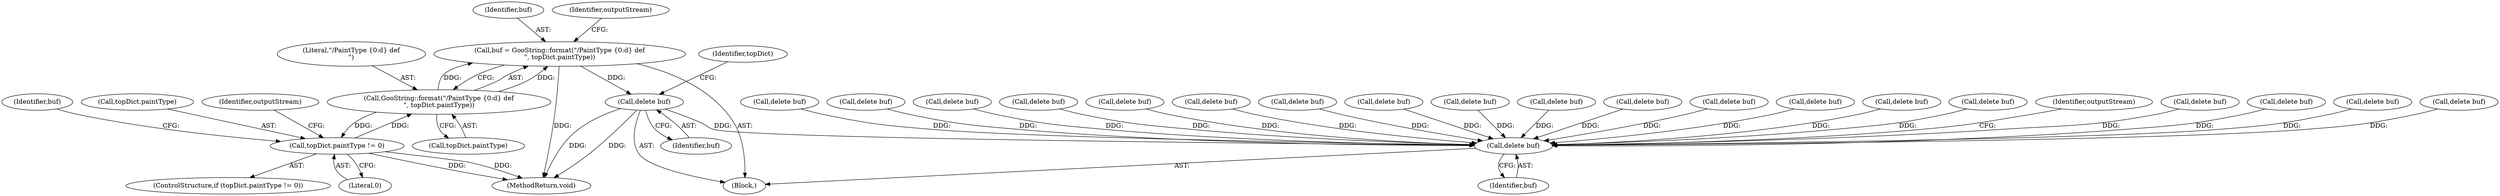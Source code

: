 digraph "0_poppler_da63c35549e8852a410946ab016a3f25ac701bdf@API" {
"1000477" [label="(Call,delete buf)"];
"1000466" [label="(Call,buf = GooString::format(\"/PaintType {0:d} def\n\", topDict.paintType))"];
"1000468" [label="(Call,GooString::format(\"/PaintType {0:d} def\n\", topDict.paintType))"];
"1000480" [label="(Call,topDict.paintType != 0)"];
"1000355" [label="(Call,delete buf)"];
"1000469" [label="(Literal,\"/PaintType {0:d} def\n\")"];
"1000470" [label="(Call,topDict.paintType)"];
"1000762" [label="(Call,delete buf)"];
"1000842" [label="(Call,delete buf)"];
"1000487" [label="(Identifier,buf)"];
"1000658" [label="(Call,delete buf)"];
"1000912" [label="(Call,delete buf)"];
"1000356" [label="(Identifier,buf)"];
"1000355" [label="(Call,delete buf)"];
"1000295" [label="(Block,)"];
"1000467" [label="(Identifier,buf)"];
"1001135" [label="(Call,delete buf)"];
"1000529" [label="(Call,delete buf)"];
"1000497" [label="(Call,delete buf)"];
"1001111" [label="(Call,delete buf)"];
"1000814" [label="(Call,delete buf)"];
"1000480" [label="(Call,topDict.paintType != 0)"];
"1001087" [label="(Call,delete buf)"];
"1000890" [label="(Call,delete buf)"];
"1000478" [label="(Identifier,buf)"];
"1000934" [label="(Call,delete buf)"];
"1000477" [label="(Call,delete buf)"];
"1000481" [label="(Call,topDict.paintType)"];
"1000474" [label="(Identifier,outputStream)"];
"1000866" [label="(Call,delete buf)"];
"1000710" [label="(Call,delete buf)"];
"1000358" [label="(Identifier,outputStream)"];
"1000468" [label="(Call,GooString::format(\"/PaintType {0:d} def\n\", topDict.paintType))"];
"1000500" [label="(Identifier,outputStream)"];
"1000466" [label="(Call,buf = GooString::format(\"/PaintType {0:d} def\n\", topDict.paintType))"];
"1000982" [label="(Call,delete buf)"];
"1001258" [label="(Call,delete buf)"];
"1000545" [label="(Call,delete buf)"];
"1001034" [label="(Call,delete buf)"];
"1000482" [label="(Identifier,topDict)"];
"1000479" [label="(ControlStructure,if (topDict.paintType != 0))"];
"1000484" [label="(Literal,0)"];
"1001475" [label="(MethodReturn,void)"];
"1001063" [label="(Call,delete buf)"];
"1000477" -> "1000295"  [label="AST: "];
"1000477" -> "1000478"  [label="CFG: "];
"1000478" -> "1000477"  [label="AST: "];
"1000482" -> "1000477"  [label="CFG: "];
"1000477" -> "1001475"  [label="DDG: "];
"1000477" -> "1001475"  [label="DDG: "];
"1000477" -> "1000355"  [label="DDG: "];
"1000466" -> "1000477"  [label="DDG: "];
"1000466" -> "1000295"  [label="AST: "];
"1000466" -> "1000468"  [label="CFG: "];
"1000467" -> "1000466"  [label="AST: "];
"1000468" -> "1000466"  [label="AST: "];
"1000474" -> "1000466"  [label="CFG: "];
"1000466" -> "1001475"  [label="DDG: "];
"1000468" -> "1000466"  [label="DDG: "];
"1000468" -> "1000466"  [label="DDG: "];
"1000468" -> "1000470"  [label="CFG: "];
"1000469" -> "1000468"  [label="AST: "];
"1000470" -> "1000468"  [label="AST: "];
"1000480" -> "1000468"  [label="DDG: "];
"1000468" -> "1000480"  [label="DDG: "];
"1000480" -> "1000479"  [label="AST: "];
"1000480" -> "1000484"  [label="CFG: "];
"1000481" -> "1000480"  [label="AST: "];
"1000484" -> "1000480"  [label="AST: "];
"1000487" -> "1000480"  [label="CFG: "];
"1000500" -> "1000480"  [label="CFG: "];
"1000480" -> "1001475"  [label="DDG: "];
"1000480" -> "1001475"  [label="DDG: "];
"1000355" -> "1000295"  [label="AST: "];
"1000355" -> "1000356"  [label="CFG: "];
"1000356" -> "1000355"  [label="AST: "];
"1000358" -> "1000355"  [label="CFG: "];
"1000934" -> "1000355"  [label="DDG: "];
"1000497" -> "1000355"  [label="DDG: "];
"1001087" -> "1000355"  [label="DDG: "];
"1000545" -> "1000355"  [label="DDG: "];
"1001034" -> "1000355"  [label="DDG: "];
"1001063" -> "1000355"  [label="DDG: "];
"1001135" -> "1000355"  [label="DDG: "];
"1000658" -> "1000355"  [label="DDG: "];
"1001258" -> "1000355"  [label="DDG: "];
"1000912" -> "1000355"  [label="DDG: "];
"1001111" -> "1000355"  [label="DDG: "];
"1000890" -> "1000355"  [label="DDG: "];
"1000866" -> "1000355"  [label="DDG: "];
"1000710" -> "1000355"  [label="DDG: "];
"1000842" -> "1000355"  [label="DDG: "];
"1000529" -> "1000355"  [label="DDG: "];
"1000814" -> "1000355"  [label="DDG: "];
"1000762" -> "1000355"  [label="DDG: "];
"1000982" -> "1000355"  [label="DDG: "];
}
